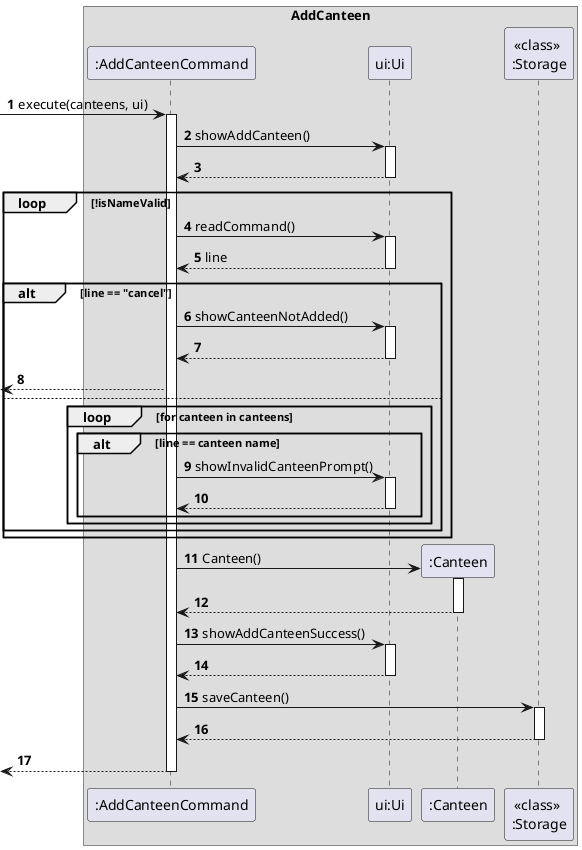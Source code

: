 @startuml
'https://plantuml.com/sequence-diagram

autonumber
box AddCanteen

->":AddCanteenCommand" : execute(canteens, ui)
activate ":AddCanteenCommand"

":AddCanteenCommand" -> "ui:Ui" : showAddCanteen()
activate "ui:Ui"
"ui:Ui" --> ":AddCanteenCommand"
deactivate "ui:Ui"

loop !isNameValid
    ":AddCanteenCommand" -> "ui:Ui" : readCommand()
    activate "ui:Ui"
    "ui:Ui" --> ":AddCanteenCommand" : line
    deactivate "ui:Ui"

    alt line == "cancel"
    ":AddCanteenCommand" -> "ui:Ui" : showCanteenNotAdded()
    activate "ui:Ui"
    "ui:Ui" --> ":AddCanteenCommand"
    deactivate "ui:Ui"
    <-- ":AddCanteenCommand"

    else
        loop for canteen in canteens
            alt line == canteen name
            ":AddCanteenCommand" -> "ui:Ui" : showInvalidCanteenPrompt()
            activate "ui:Ui"
            "ui:Ui" --> ":AddCanteenCommand"
            deactivate "ui:Ui"
            end
        end
    end
end

create ":Canteen"
":AddCanteenCommand" -> ":Canteen" : Canteen()
activate ":Canteen"
":Canteen" --> ":AddCanteenCommand"
deactivate ":Canteen"

":AddCanteenCommand" -> "ui:Ui" : showAddCanteenSuccess()
activate "ui:Ui"
"ui:Ui" --> ":AddCanteenCommand"
deactivate "ui:Ui"

":AddCanteenCommand" -> "<<class>> \n:Storage" : saveCanteen()
activate "<<class>> \n:Storage"
"<<class>> \n:Storage" --> ":AddCanteenCommand"
deactivate "<<class>> \n:Storage"

<-- ":AddCanteenCommand"
deactivate ":AddCanteenCommand"
@enduml